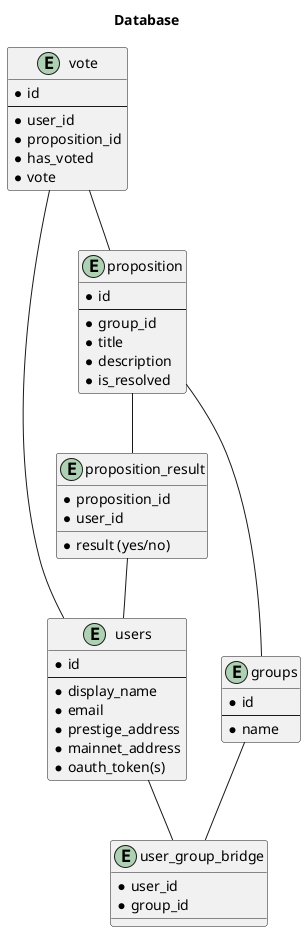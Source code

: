 @startuml database

title Database

entity users {
    * id
    ---
    * display_name
    * email
    * prestige_address
    * mainnet_address
    * oauth_token(s)
}

entity groups {
    * id
    ---
    * name
}

entity user_group_bridge {
    * user_id
    * group_id
}

entity proposition {
    * id
    ---
    * group_id
    * title
    * description
    * is_resolved
}

entity vote {
    * id
    ---
    * user_id
    * proposition_id
    * has_voted
    * vote
}

entity proposition_result {
    * proposition_id
    * user_id
    * result (yes/no)
}

users -- user_group_bridge
groups -- user_group_bridge
proposition -- groups
vote -- users
vote -- proposition
proposition -- proposition_result
proposition_result -- users

@enduml